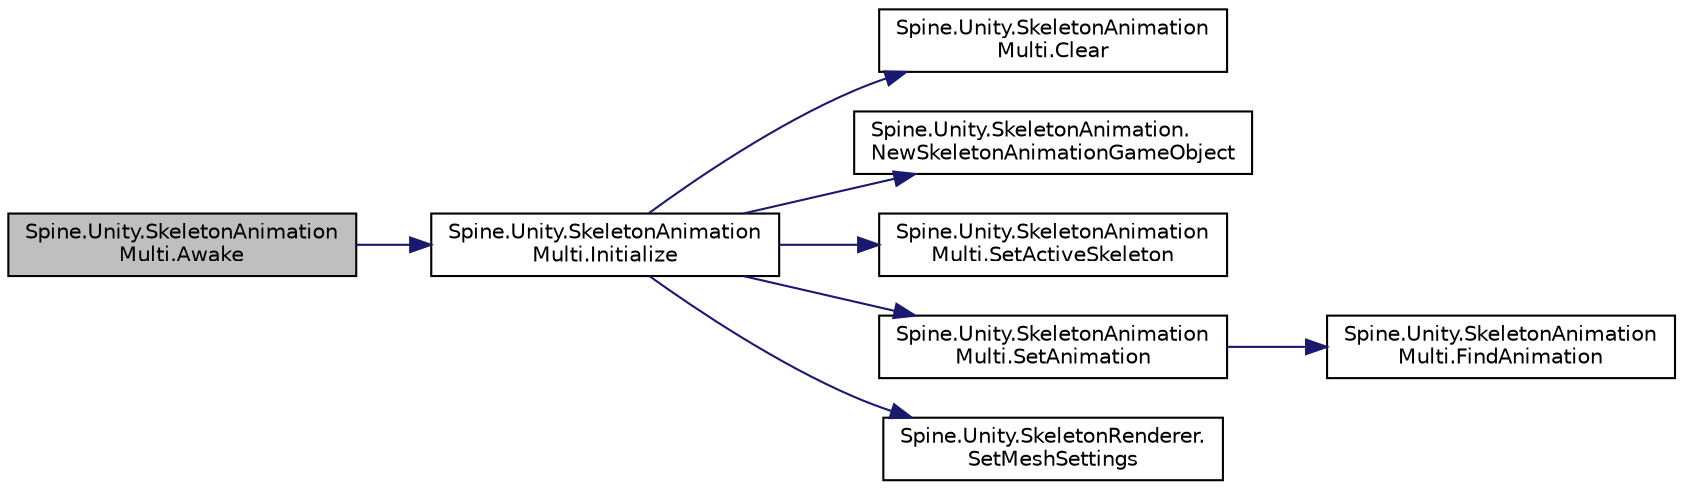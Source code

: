 digraph "Spine.Unity.SkeletonAnimationMulti.Awake"
{
 // LATEX_PDF_SIZE
  edge [fontname="Helvetica",fontsize="10",labelfontname="Helvetica",labelfontsize="10"];
  node [fontname="Helvetica",fontsize="10",shape=record];
  rankdir="LR";
  Node1 [label="Spine.Unity.SkeletonAnimation\lMulti.Awake",height=0.2,width=0.4,color="black", fillcolor="grey75", style="filled", fontcolor="black",tooltip=" "];
  Node1 -> Node2 [color="midnightblue",fontsize="10",style="solid",fontname="Helvetica"];
  Node2 [label="Spine.Unity.SkeletonAnimation\lMulti.Initialize",height=0.2,width=0.4,color="black", fillcolor="white", style="filled",URL="$class_spine_1_1_unity_1_1_skeleton_animation_multi.html#a53c1470b8fef85409cdf283449236000",tooltip=" "];
  Node2 -> Node3 [color="midnightblue",fontsize="10",style="solid",fontname="Helvetica"];
  Node3 [label="Spine.Unity.SkeletonAnimation\lMulti.Clear",height=0.2,width=0.4,color="black", fillcolor="white", style="filled",URL="$class_spine_1_1_unity_1_1_skeleton_animation_multi.html#a57d100d51f77a9fed1a026efc7c2fc34",tooltip=" "];
  Node2 -> Node4 [color="midnightblue",fontsize="10",style="solid",fontname="Helvetica"];
  Node4 [label="Spine.Unity.SkeletonAnimation.\lNewSkeletonAnimationGameObject",height=0.2,width=0.4,color="black", fillcolor="white", style="filled",URL="$class_spine_1_1_unity_1_1_skeleton_animation.html#a5392d5e12e3752d56126da781aa8027e",tooltip="Instantiates a new UnityEngine.GameObject and adds a prepared SkeletonAnimation component to it."];
  Node2 -> Node5 [color="midnightblue",fontsize="10",style="solid",fontname="Helvetica"];
  Node5 [label="Spine.Unity.SkeletonAnimation\lMulti.SetActiveSkeleton",height=0.2,width=0.4,color="black", fillcolor="white", style="filled",URL="$class_spine_1_1_unity_1_1_skeleton_animation_multi.html#aab2cbd6f05064cb37bda1496ec64666c",tooltip=" "];
  Node2 -> Node6 [color="midnightblue",fontsize="10",style="solid",fontname="Helvetica"];
  Node6 [label="Spine.Unity.SkeletonAnimation\lMulti.SetAnimation",height=0.2,width=0.4,color="black", fillcolor="white", style="filled",URL="$class_spine_1_1_unity_1_1_skeleton_animation_multi.html#ad003ed4f608538ab2be0ef583e2ac953",tooltip=" "];
  Node6 -> Node7 [color="midnightblue",fontsize="10",style="solid",fontname="Helvetica"];
  Node7 [label="Spine.Unity.SkeletonAnimation\lMulti.FindAnimation",height=0.2,width=0.4,color="black", fillcolor="white", style="filled",URL="$class_spine_1_1_unity_1_1_skeleton_animation_multi.html#a09b72afa90140d9071f84e40de7a7a8c",tooltip=" "];
  Node2 -> Node8 [color="midnightblue",fontsize="10",style="solid",fontname="Helvetica"];
  Node8 [label="Spine.Unity.SkeletonRenderer.\lSetMeshSettings",height=0.2,width=0.4,color="black", fillcolor="white", style="filled",URL="$class_spine_1_1_unity_1_1_skeleton_renderer.html#ae742f05394283ec3675d3e130587bae2",tooltip="Applies MeshGenerator settings to the SkeletonRenderer and its internal MeshGenerator."];
}
